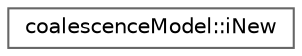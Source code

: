 digraph "Graphical Class Hierarchy"
{
 // LATEX_PDF_SIZE
  bgcolor="transparent";
  edge [fontname=Helvetica,fontsize=10,labelfontname=Helvetica,labelfontsize=10];
  node [fontname=Helvetica,fontsize=10,shape=box,height=0.2,width=0.4];
  rankdir="LR";
  Node0 [id="Node000000",label="coalescenceModel::iNew",height=0.2,width=0.4,color="grey40", fillcolor="white", style="filled",URL="$classFoam_1_1diameterModels_1_1coalescenceModel_1_1iNew.html",tooltip=" "];
}
